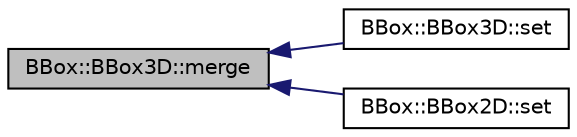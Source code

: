 digraph "BBox::BBox3D::merge"
{
 // INTERACTIVE_SVG=YES
  edge [fontname="Helvetica",fontsize="10",labelfontname="Helvetica",labelfontsize="10"];
  node [fontname="Helvetica",fontsize="10",shape=record];
  rankdir="LR";
  Node1 [label="BBox::BBox3D::merge",height=0.2,width=0.4,color="black", fillcolor="grey75", style="filled", fontcolor="black"];
  Node1 -> Node2 [dir="back",color="midnightblue",fontsize="10",style="solid",fontname="Helvetica"];
  Node2 [label="BBox::BBox3D::set",height=0.2,width=0.4,color="black", fillcolor="white", style="filled",URL="$df/d4e/struct_b_box_1_1_b_box3_d.html#aa85ac44686eb50295926e28e2448e7ce"];
  Node1 -> Node3 [dir="back",color="midnightblue",fontsize="10",style="solid",fontname="Helvetica"];
  Node3 [label="BBox::BBox2D::set",height=0.2,width=0.4,color="black", fillcolor="white", style="filled",URL="$dc/d51/struct_b_box_1_1_b_box2_d.html#acc69261a2a1ad72bd78edb011382c7df"];
}
